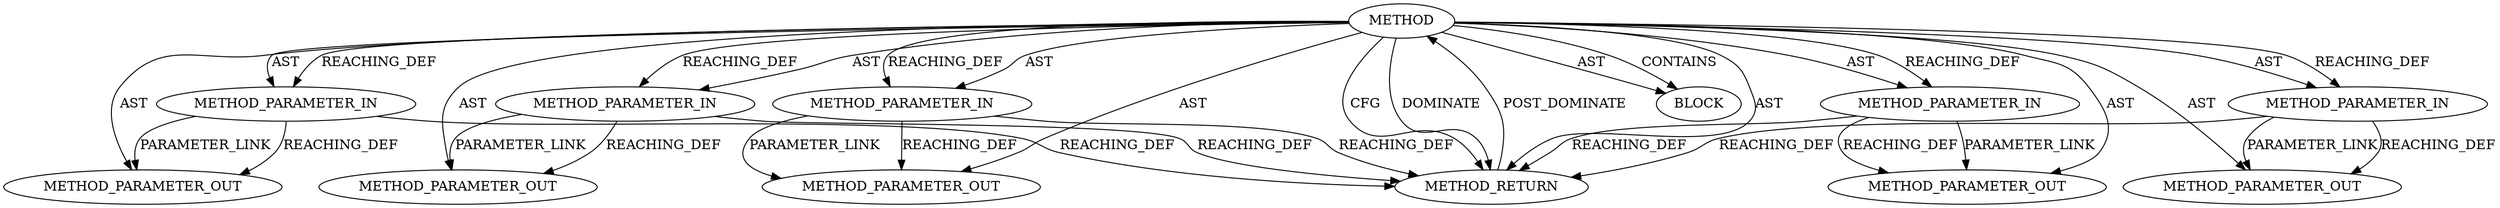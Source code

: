 digraph {
  25482 [label=METHOD AST_PARENT_TYPE="NAMESPACE_BLOCK" AST_PARENT_FULL_NAME="<global>" ORDER=0 CODE="<empty>" FULL_NAME="s->method->ssl_read_bytes" IS_EXTERNAL=true FILENAME="<empty>" SIGNATURE="" NAME="s->method->ssl_read_bytes"]
  25484 [label=METHOD_PARAMETER_IN ORDER=2 CODE="p2" IS_VARIADIC=false TYPE_FULL_NAME="ANY" EVALUATION_STRATEGY="BY_VALUE" INDEX=2 NAME="p2"]
  27203 [label=METHOD_PARAMETER_OUT ORDER=3 CODE="p3" IS_VARIADIC=false TYPE_FULL_NAME="ANY" EVALUATION_STRATEGY="BY_VALUE" INDEX=3 NAME="p3"]
  27205 [label=METHOD_PARAMETER_OUT ORDER=5 CODE="p5" IS_VARIADIC=false TYPE_FULL_NAME="ANY" EVALUATION_STRATEGY="BY_VALUE" INDEX=5 NAME="p5"]
  25487 [label=METHOD_PARAMETER_IN ORDER=5 CODE="p5" IS_VARIADIC=false TYPE_FULL_NAME="ANY" EVALUATION_STRATEGY="BY_VALUE" INDEX=5 NAME="p5"]
  27202 [label=METHOD_PARAMETER_OUT ORDER=2 CODE="p2" IS_VARIADIC=false TYPE_FULL_NAME="ANY" EVALUATION_STRATEGY="BY_VALUE" INDEX=2 NAME="p2"]
  25486 [label=METHOD_PARAMETER_IN ORDER=4 CODE="p4" IS_VARIADIC=false TYPE_FULL_NAME="ANY" EVALUATION_STRATEGY="BY_VALUE" INDEX=4 NAME="p4"]
  25489 [label=METHOD_RETURN ORDER=2 CODE="RET" TYPE_FULL_NAME="ANY" EVALUATION_STRATEGY="BY_VALUE"]
  25488 [label=BLOCK ORDER=1 ARGUMENT_INDEX=1 CODE="<empty>" TYPE_FULL_NAME="ANY"]
  27201 [label=METHOD_PARAMETER_OUT ORDER=1 CODE="p1" IS_VARIADIC=false TYPE_FULL_NAME="ANY" EVALUATION_STRATEGY="BY_VALUE" INDEX=1 NAME="p1"]
  25485 [label=METHOD_PARAMETER_IN ORDER=3 CODE="p3" IS_VARIADIC=false TYPE_FULL_NAME="ANY" EVALUATION_STRATEGY="BY_VALUE" INDEX=3 NAME="p3"]
  25483 [label=METHOD_PARAMETER_IN ORDER=1 CODE="p1" IS_VARIADIC=false TYPE_FULL_NAME="ANY" EVALUATION_STRATEGY="BY_VALUE" INDEX=1 NAME="p1"]
  27204 [label=METHOD_PARAMETER_OUT ORDER=4 CODE="p4" IS_VARIADIC=false TYPE_FULL_NAME="ANY" EVALUATION_STRATEGY="BY_VALUE" INDEX=4 NAME="p4"]
  25483 -> 27201 [label=PARAMETER_LINK ]
  25485 -> 25489 [label=REACHING_DEF VARIABLE="p3"]
  25484 -> 27202 [label=REACHING_DEF VARIABLE="p2"]
  25484 -> 27202 [label=PARAMETER_LINK ]
  25482 -> 27202 [label=AST ]
  25486 -> 25489 [label=REACHING_DEF VARIABLE="p4"]
  25485 -> 27203 [label=PARAMETER_LINK ]
  25482 -> 25483 [label=AST ]
  25482 -> 25488 [label=AST ]
  25482 -> 25486 [label=REACHING_DEF VARIABLE=""]
  25482 -> 27203 [label=AST ]
  25482 -> 25485 [label=AST ]
  25482 -> 25489 [label=CFG ]
  25482 -> 25484 [label=AST ]
  25485 -> 27203 [label=REACHING_DEF VARIABLE="p3"]
  25482 -> 25487 [label=REACHING_DEF VARIABLE=""]
  25482 -> 27201 [label=AST ]
  25484 -> 25489 [label=REACHING_DEF VARIABLE="p2"]
  25489 -> 25482 [label=POST_DOMINATE ]
  25482 -> 25485 [label=REACHING_DEF VARIABLE=""]
  25483 -> 27201 [label=REACHING_DEF VARIABLE="p1"]
  25482 -> 25489 [label=DOMINATE ]
  25482 -> 25489 [label=AST ]
  25487 -> 27205 [label=REACHING_DEF VARIABLE="p5"]
  25486 -> 27204 [label=PARAMETER_LINK ]
  25482 -> 25483 [label=REACHING_DEF VARIABLE=""]
  25482 -> 27205 [label=AST ]
  25482 -> 25487 [label=AST ]
  25482 -> 25486 [label=AST ]
  25483 -> 25489 [label=REACHING_DEF VARIABLE="p1"]
  25487 -> 27205 [label=PARAMETER_LINK ]
  25482 -> 25484 [label=REACHING_DEF VARIABLE=""]
  25487 -> 25489 [label=REACHING_DEF VARIABLE="p5"]
  25486 -> 27204 [label=REACHING_DEF VARIABLE="p4"]
  25482 -> 27204 [label=AST ]
  25482 -> 25488 [label=CONTAINS ]
}
